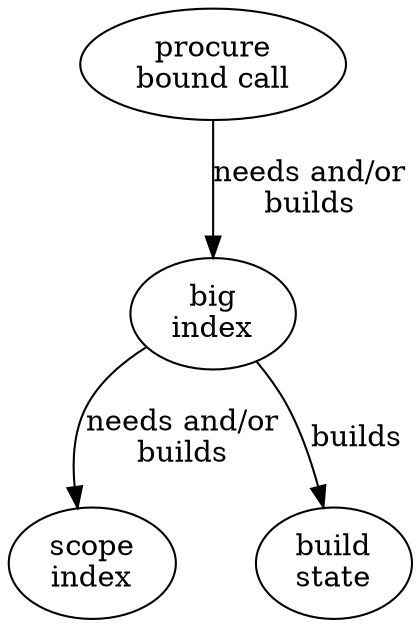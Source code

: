 digraph g {

  pbc[label="procure\nbound call"]
  bi[label="big\nindex"]
  si[label="scope\nindex"]
  bs[label="build\nstate"]

  pbc->bi [label="needs and/or\nbuilds"]
  bi->bs [label="builds"]
  bi->si [label="needs and/or\nbuilds"]
}
